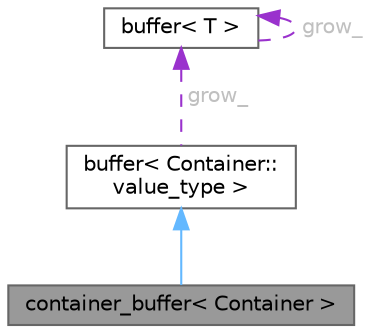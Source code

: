 digraph "container_buffer&lt; Container &gt;"
{
 // LATEX_PDF_SIZE
  bgcolor="transparent";
  edge [fontname=Helvetica,fontsize=10,labelfontname=Helvetica,labelfontsize=10];
  node [fontname=Helvetica,fontsize=10,shape=box,height=0.2,width=0.4];
  Node1 [id="Node000001",label="container_buffer\< Container \>",height=0.2,width=0.4,color="gray40", fillcolor="grey60", style="filled", fontcolor="black",tooltip=" "];
  Node2 -> Node1 [id="edge1_Node000001_Node000002",dir="back",color="steelblue1",style="solid",tooltip=" "];
  Node2 [id="Node000002",label="buffer\< Container::\lvalue_type \>",height=0.2,width=0.4,color="gray40", fillcolor="white", style="filled",URL="$classdetail_1_1buffer.html",tooltip=" "];
  Node3 -> Node2 [id="edge2_Node000002_Node000003",dir="back",color="darkorchid3",style="dashed",tooltip=" ",label=" grow_",fontcolor="grey" ];
  Node3 [id="Node000003",label="buffer\< T \>",height=0.2,width=0.4,color="gray40", fillcolor="white", style="filled",URL="$classdetail_1_1buffer.html",tooltip="A contiguous memory buffer with an optional growing ability."];
  Node3 -> Node3 [id="edge3_Node000003_Node000003",dir="back",color="darkorchid3",style="dashed",tooltip=" ",label=" grow_",fontcolor="grey" ];
}
